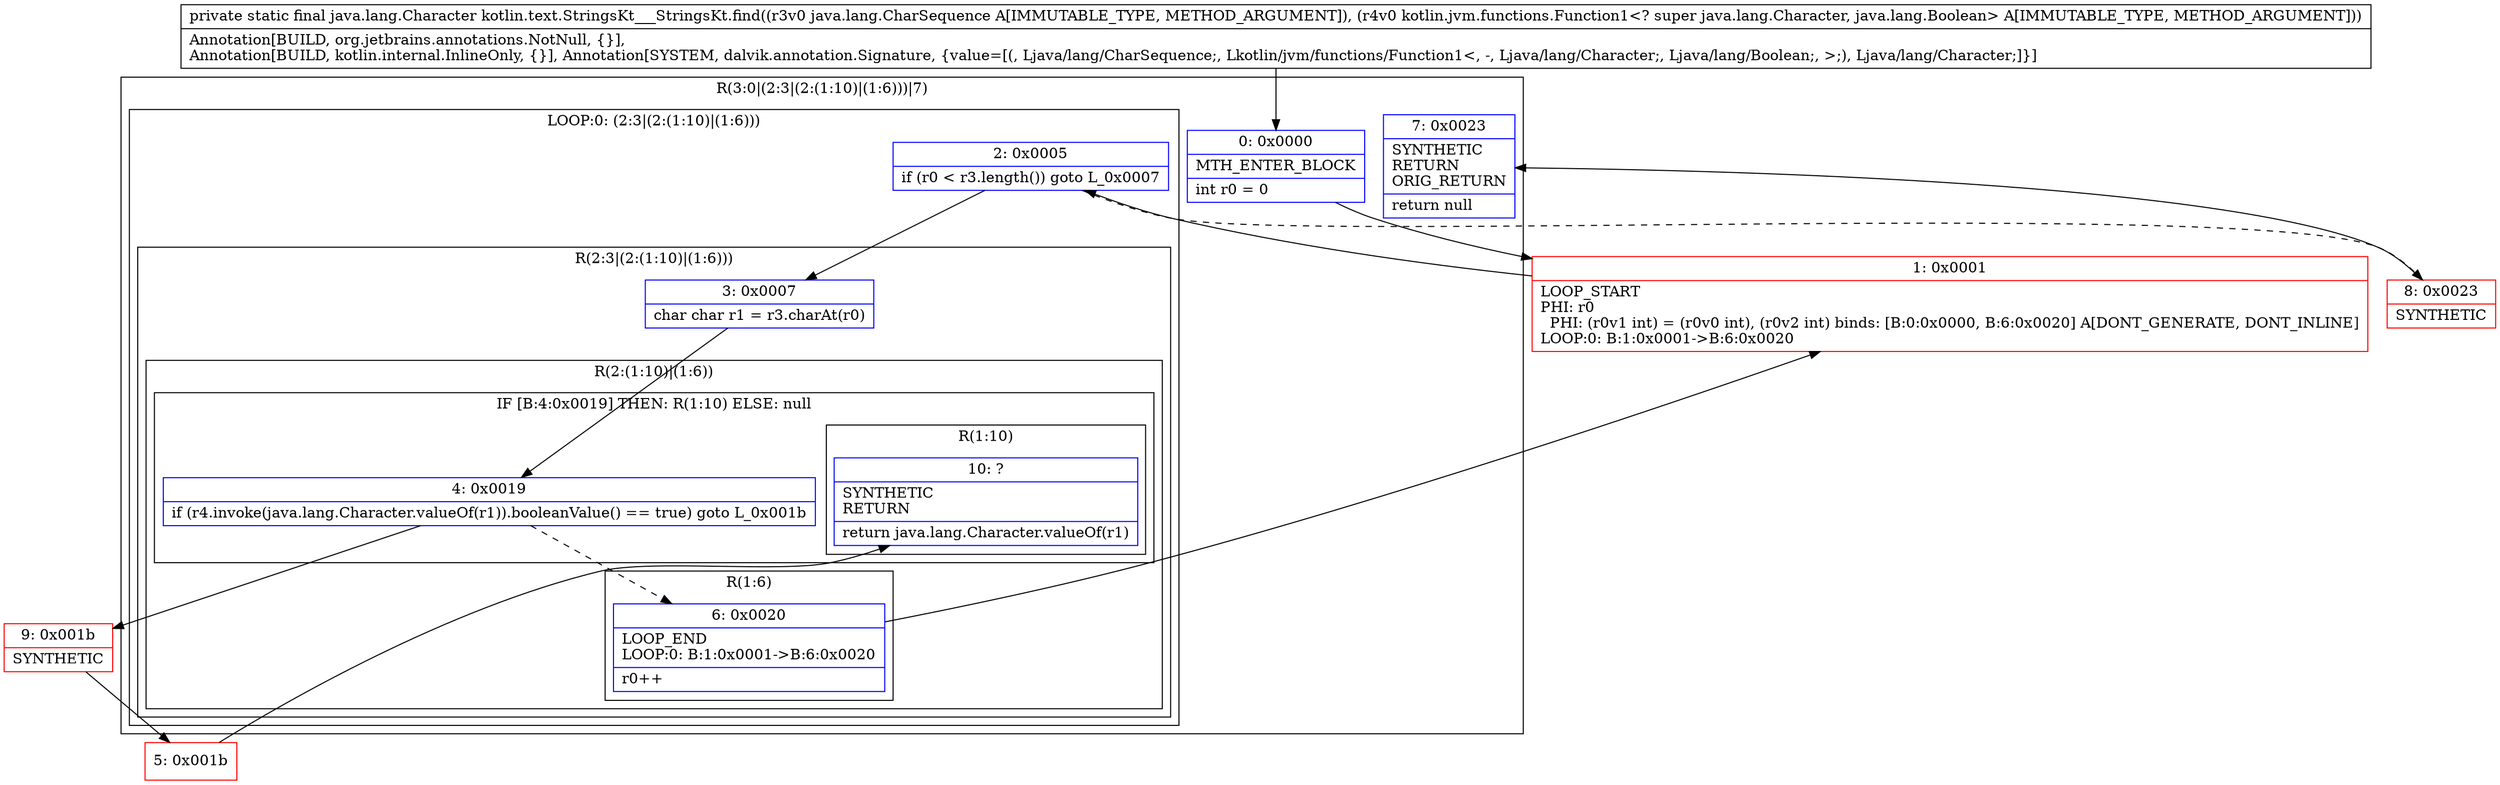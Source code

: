 digraph "CFG forkotlin.text.StringsKt___StringsKt.find(Ljava\/lang\/CharSequence;Lkotlin\/jvm\/functions\/Function1;)Ljava\/lang\/Character;" {
subgraph cluster_Region_370875293 {
label = "R(3:0|(2:3|(2:(1:10)|(1:6)))|7)";
node [shape=record,color=blue];
Node_0 [shape=record,label="{0\:\ 0x0000|MTH_ENTER_BLOCK\l|int r0 = 0\l}"];
subgraph cluster_LoopRegion_730703395 {
label = "LOOP:0: (2:3|(2:(1:10)|(1:6)))";
node [shape=record,color=blue];
Node_2 [shape=record,label="{2\:\ 0x0005|if (r0 \< r3.length()) goto L_0x0007\l}"];
subgraph cluster_Region_1356186637 {
label = "R(2:3|(2:(1:10)|(1:6)))";
node [shape=record,color=blue];
Node_3 [shape=record,label="{3\:\ 0x0007|char char r1 = r3.charAt(r0)\l}"];
subgraph cluster_Region_464316852 {
label = "R(2:(1:10)|(1:6))";
node [shape=record,color=blue];
subgraph cluster_IfRegion_517798521 {
label = "IF [B:4:0x0019] THEN: R(1:10) ELSE: null";
node [shape=record,color=blue];
Node_4 [shape=record,label="{4\:\ 0x0019|if (r4.invoke(java.lang.Character.valueOf(r1)).booleanValue() == true) goto L_0x001b\l}"];
subgraph cluster_Region_1487334207 {
label = "R(1:10)";
node [shape=record,color=blue];
Node_10 [shape=record,label="{10\:\ ?|SYNTHETIC\lRETURN\l|return java.lang.Character.valueOf(r1)\l}"];
}
}
subgraph cluster_Region_1274080525 {
label = "R(1:6)";
node [shape=record,color=blue];
Node_6 [shape=record,label="{6\:\ 0x0020|LOOP_END\lLOOP:0: B:1:0x0001\-\>B:6:0x0020\l|r0++\l}"];
}
}
}
}
Node_7 [shape=record,label="{7\:\ 0x0023|SYNTHETIC\lRETURN\lORIG_RETURN\l|return null\l}"];
}
Node_1 [shape=record,color=red,label="{1\:\ 0x0001|LOOP_START\lPHI: r0 \l  PHI: (r0v1 int) = (r0v0 int), (r0v2 int) binds: [B:0:0x0000, B:6:0x0020] A[DONT_GENERATE, DONT_INLINE]\lLOOP:0: B:1:0x0001\-\>B:6:0x0020\l}"];
Node_5 [shape=record,color=red,label="{5\:\ 0x001b}"];
Node_8 [shape=record,color=red,label="{8\:\ 0x0023|SYNTHETIC\l}"];
Node_9 [shape=record,color=red,label="{9\:\ 0x001b|SYNTHETIC\l}"];
MethodNode[shape=record,label="{private static final java.lang.Character kotlin.text.StringsKt___StringsKt.find((r3v0 java.lang.CharSequence A[IMMUTABLE_TYPE, METHOD_ARGUMENT]), (r4v0 kotlin.jvm.functions.Function1\<? super java.lang.Character, java.lang.Boolean\> A[IMMUTABLE_TYPE, METHOD_ARGUMENT]))  | Annotation[BUILD, org.jetbrains.annotations.NotNull, \{\}], \lAnnotation[BUILD, kotlin.internal.InlineOnly, \{\}], Annotation[SYSTEM, dalvik.annotation.Signature, \{value=[(, Ljava\/lang\/CharSequence;, Lkotlin\/jvm\/functions\/Function1\<, \-, Ljava\/lang\/Character;, Ljava\/lang\/Boolean;, \>;), Ljava\/lang\/Character;]\}]\l}"];
MethodNode -> Node_0;
Node_0 -> Node_1;
Node_2 -> Node_3;
Node_2 -> Node_8[style=dashed];
Node_3 -> Node_4;
Node_4 -> Node_6[style=dashed];
Node_4 -> Node_9;
Node_6 -> Node_1;
Node_1 -> Node_2;
Node_5 -> Node_10;
Node_8 -> Node_7;
Node_9 -> Node_5;
}

